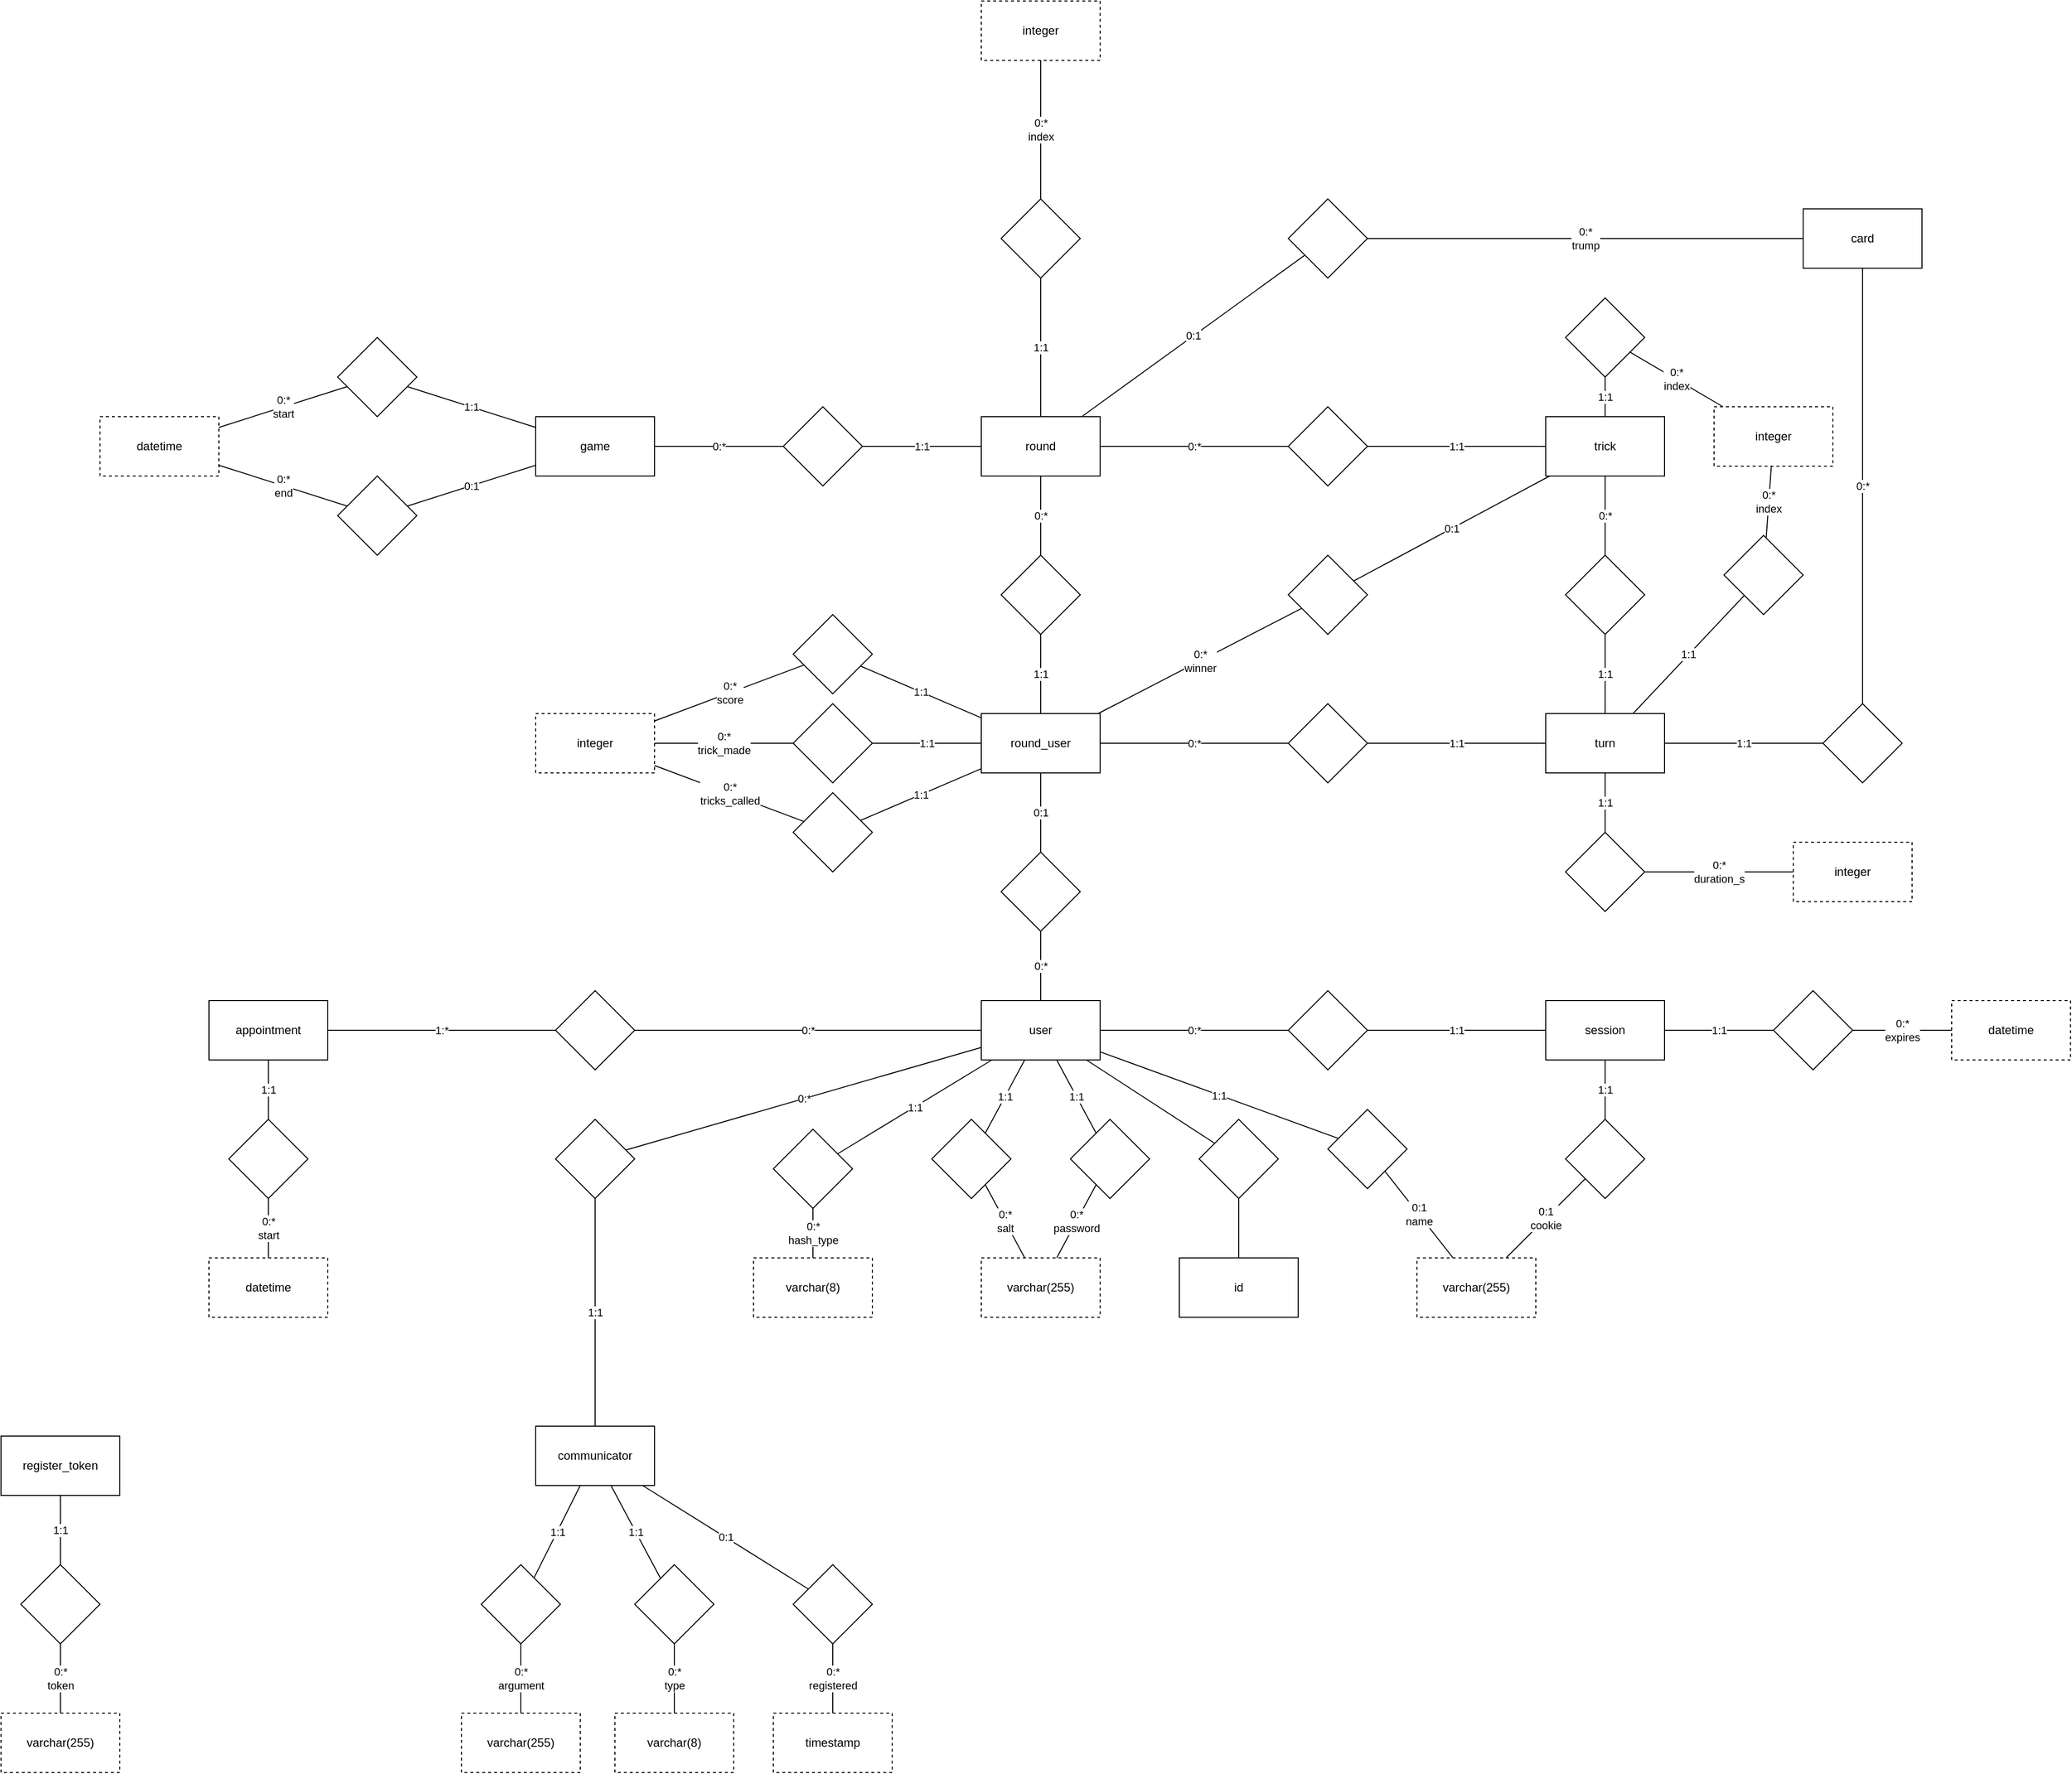 <mxfile version="14.6.13" type="device"><diagram id="gLV2k05QWt9uDm-RTJr3" name="Page-1"><mxGraphModel dx="3122" dy="1945" grid="1" gridSize="10" guides="1" tooltips="1" connect="1" arrows="1" fold="1" page="1" pageScale="1" pageWidth="850" pageHeight="1100" math="0" shadow="0"><root><mxCell id="0"/><mxCell id="1" parent="0"/><mxCell id="MP7L0whJJJM2rDR0K417-1" value="user" style="rounded=0;whiteSpace=wrap;html=1;" parent="1" vertex="1"><mxGeometry x="100" y="200" width="120" height="60" as="geometry"/></mxCell><mxCell id="MP7L0whJJJM2rDR0K417-2" value="id" style="rounded=0;whiteSpace=wrap;html=1;" parent="1" vertex="1"><mxGeometry x="300" y="460" width="120" height="60" as="geometry"/></mxCell><mxCell id="MP7L0whJJJM2rDR0K417-4" style="rounded=0;orthogonalLoop=1;jettySize=auto;html=1;endArrow=none;endFill=0;" parent="1" source="MP7L0whJJJM2rDR0K417-3" target="MP7L0whJJJM2rDR0K417-1" edge="1"><mxGeometry relative="1" as="geometry"/></mxCell><mxCell id="MP7L0whJJJM2rDR0K417-5" style="edgeStyle=none;rounded=0;orthogonalLoop=1;jettySize=auto;html=1;endArrow=none;endFill=0;" parent="1" source="MP7L0whJJJM2rDR0K417-3" target="MP7L0whJJJM2rDR0K417-2" edge="1"><mxGeometry relative="1" as="geometry"/></mxCell><mxCell id="MP7L0whJJJM2rDR0K417-3" value="" style="rhombus;whiteSpace=wrap;html=1;" parent="1" vertex="1"><mxGeometry x="320" y="320" width="80" height="80" as="geometry"/></mxCell><mxCell id="MP7L0whJJJM2rDR0K417-6" value="varchar(255)" style="rounded=0;whiteSpace=wrap;html=1;dashed=1;" parent="1" vertex="1"><mxGeometry x="540" y="460" width="120" height="60" as="geometry"/></mxCell><mxCell id="MP7L0whJJJM2rDR0K417-8" value="1:1" style="edgeStyle=none;rounded=0;orthogonalLoop=1;jettySize=auto;html=1;endArrow=none;endFill=0;" parent="1" source="MP7L0whJJJM2rDR0K417-7" target="MP7L0whJJJM2rDR0K417-1" edge="1"><mxGeometry relative="1" as="geometry"/></mxCell><mxCell id="MP7L0whJJJM2rDR0K417-9" value="0:1&lt;br&gt;name" style="edgeStyle=none;rounded=0;orthogonalLoop=1;jettySize=auto;html=1;endArrow=none;endFill=0;" parent="1" source="MP7L0whJJJM2rDR0K417-7" target="MP7L0whJJJM2rDR0K417-6" edge="1"><mxGeometry relative="1" as="geometry"/></mxCell><mxCell id="MP7L0whJJJM2rDR0K417-7" value="" style="rhombus;whiteSpace=wrap;html=1;" parent="1" vertex="1"><mxGeometry x="450" y="310" width="80" height="80" as="geometry"/></mxCell><mxCell id="MP7L0whJJJM2rDR0K417-16" value="0:*&lt;br&gt;salt" style="edgeStyle=none;rounded=0;orthogonalLoop=1;jettySize=auto;html=1;endArrow=none;endFill=0;" parent="1" source="MP7L0whJJJM2rDR0K417-12" target="MP7L0whJJJM2rDR0K417-14" edge="1"><mxGeometry relative="1" as="geometry"/></mxCell><mxCell id="MP7L0whJJJM2rDR0K417-17" value="1:1" style="edgeStyle=none;rounded=0;orthogonalLoop=1;jettySize=auto;html=1;endArrow=none;endFill=0;" parent="1" source="MP7L0whJJJM2rDR0K417-12" target="MP7L0whJJJM2rDR0K417-1" edge="1"><mxGeometry relative="1" as="geometry"/></mxCell><mxCell id="MP7L0whJJJM2rDR0K417-12" value="" style="rhombus;whiteSpace=wrap;html=1;" parent="1" vertex="1"><mxGeometry x="50" y="320" width="80" height="80" as="geometry"/></mxCell><mxCell id="MP7L0whJJJM2rDR0K417-15" value="0:*&lt;br&gt;password" style="edgeStyle=none;rounded=0;orthogonalLoop=1;jettySize=auto;html=1;endArrow=none;endFill=0;" parent="1" source="MP7L0whJJJM2rDR0K417-13" target="MP7L0whJJJM2rDR0K417-14" edge="1"><mxGeometry relative="1" as="geometry"/></mxCell><mxCell id="MP7L0whJJJM2rDR0K417-19" value="1:1" style="edgeStyle=none;rounded=0;orthogonalLoop=1;jettySize=auto;html=1;endArrow=none;endFill=0;" parent="1" source="MP7L0whJJJM2rDR0K417-13" target="MP7L0whJJJM2rDR0K417-1" edge="1"><mxGeometry relative="1" as="geometry"/></mxCell><mxCell id="MP7L0whJJJM2rDR0K417-13" value="" style="rhombus;whiteSpace=wrap;html=1;" parent="1" vertex="1"><mxGeometry x="190" y="320" width="80" height="80" as="geometry"/></mxCell><mxCell id="MP7L0whJJJM2rDR0K417-14" value="varchar(255)" style="rounded=0;whiteSpace=wrap;html=1;dashed=1;" parent="1" vertex="1"><mxGeometry x="100" y="460" width="120" height="60" as="geometry"/></mxCell><mxCell id="MP7L0whJJJM2rDR0K417-20" value="varchar(8)" style="rounded=0;whiteSpace=wrap;html=1;dashed=1;" parent="1" vertex="1"><mxGeometry x="-130" y="460" width="120" height="60" as="geometry"/></mxCell><mxCell id="MP7L0whJJJM2rDR0K417-22" value="1:1" style="edgeStyle=none;rounded=0;orthogonalLoop=1;jettySize=auto;html=1;endArrow=none;endFill=0;" parent="1" source="MP7L0whJJJM2rDR0K417-21" target="MP7L0whJJJM2rDR0K417-1" edge="1"><mxGeometry relative="1" as="geometry"/></mxCell><mxCell id="MP7L0whJJJM2rDR0K417-23" value="0:*&lt;br&gt;hash_type" style="edgeStyle=none;rounded=0;orthogonalLoop=1;jettySize=auto;html=1;endArrow=none;endFill=0;" parent="1" source="MP7L0whJJJM2rDR0K417-21" target="MP7L0whJJJM2rDR0K417-20" edge="1"><mxGeometry relative="1" as="geometry"/></mxCell><mxCell id="MP7L0whJJJM2rDR0K417-21" value="" style="rhombus;whiteSpace=wrap;html=1;" parent="1" vertex="1"><mxGeometry x="-110" y="330" width="80" height="80" as="geometry"/></mxCell><mxCell id="MP7L0whJJJM2rDR0K417-24" value="session" style="rounded=0;whiteSpace=wrap;html=1;" parent="1" vertex="1"><mxGeometry x="670" y="200" width="120" height="60" as="geometry"/></mxCell><mxCell id="MP7L0whJJJM2rDR0K417-27" value="0:1&lt;br&gt;cookie" style="edgeStyle=none;rounded=0;orthogonalLoop=1;jettySize=auto;html=1;endArrow=none;endFill=0;" parent="1" source="MP7L0whJJJM2rDR0K417-26" target="MP7L0whJJJM2rDR0K417-6" edge="1"><mxGeometry relative="1" as="geometry"><mxPoint x="730" y="460" as="targetPoint"/></mxGeometry></mxCell><mxCell id="MP7L0whJJJM2rDR0K417-28" value="1:1" style="edgeStyle=none;rounded=0;orthogonalLoop=1;jettySize=auto;html=1;endArrow=none;endFill=0;" parent="1" source="MP7L0whJJJM2rDR0K417-26" target="MP7L0whJJJM2rDR0K417-24" edge="1"><mxGeometry relative="1" as="geometry"/></mxCell><mxCell id="MP7L0whJJJM2rDR0K417-26" value="" style="rhombus;whiteSpace=wrap;html=1;" parent="1" vertex="1"><mxGeometry x="690" y="320" width="80" height="80" as="geometry"/></mxCell><mxCell id="MP7L0whJJJM2rDR0K417-30" value="1:1" style="edgeStyle=none;rounded=0;orthogonalLoop=1;jettySize=auto;html=1;endArrow=none;endFill=0;" parent="1" source="MP7L0whJJJM2rDR0K417-29" target="MP7L0whJJJM2rDR0K417-24" edge="1"><mxGeometry relative="1" as="geometry"/></mxCell><mxCell id="MP7L0whJJJM2rDR0K417-31" value="0:*" style="edgeStyle=none;rounded=0;orthogonalLoop=1;jettySize=auto;html=1;endArrow=none;endFill=0;" parent="1" source="MP7L0whJJJM2rDR0K417-29" target="MP7L0whJJJM2rDR0K417-1" edge="1"><mxGeometry relative="1" as="geometry"/></mxCell><mxCell id="MP7L0whJJJM2rDR0K417-29" value="" style="rhombus;whiteSpace=wrap;html=1;" parent="1" vertex="1"><mxGeometry x="410" y="190" width="80" height="80" as="geometry"/></mxCell><mxCell id="MP7L0whJJJM2rDR0K417-32" value="datetime" style="rounded=0;whiteSpace=wrap;html=1;dashed=1;" parent="1" vertex="1"><mxGeometry x="1080" y="200" width="120" height="60" as="geometry"/></mxCell><mxCell id="MP7L0whJJJM2rDR0K417-34" value="0:*&lt;br&gt;expires" style="edgeStyle=none;rounded=0;orthogonalLoop=1;jettySize=auto;html=1;endArrow=none;endFill=0;" parent="1" source="MP7L0whJJJM2rDR0K417-33" target="MP7L0whJJJM2rDR0K417-32" edge="1"><mxGeometry relative="1" as="geometry"/></mxCell><mxCell id="MP7L0whJJJM2rDR0K417-35" value="1:1" style="edgeStyle=none;rounded=0;orthogonalLoop=1;jettySize=auto;html=1;endArrow=none;endFill=0;" parent="1" source="MP7L0whJJJM2rDR0K417-33" target="MP7L0whJJJM2rDR0K417-24" edge="1"><mxGeometry relative="1" as="geometry"/></mxCell><mxCell id="MP7L0whJJJM2rDR0K417-33" value="" style="rhombus;whiteSpace=wrap;html=1;" parent="1" vertex="1"><mxGeometry x="900" y="190" width="80" height="80" as="geometry"/></mxCell><mxCell id="MP7L0whJJJM2rDR0K417-38" value="game" style="rounded=0;whiteSpace=wrap;html=1;" parent="1" vertex="1"><mxGeometry x="-350" y="-390" width="120" height="60" as="geometry"/></mxCell><mxCell id="MP7L0whJJJM2rDR0K417-60" value="0:1" style="edgeStyle=none;rounded=0;orthogonalLoop=1;jettySize=auto;html=1;endArrow=none;endFill=0;" parent="1" source="MP7L0whJJJM2rDR0K417-40" target="MP7L0whJJJM2rDR0K417-59" edge="1"><mxGeometry relative="1" as="geometry"><mxPoint x="870" y="-420" as="sourcePoint"/></mxGeometry></mxCell><mxCell id="MP7L0whJJJM2rDR0K417-40" value="round" style="rounded=0;whiteSpace=wrap;html=1;" parent="1" vertex="1"><mxGeometry x="100" y="-390" width="120" height="60" as="geometry"/></mxCell><mxCell id="MP7L0whJJJM2rDR0K417-45" value="0:*" style="edgeStyle=none;rounded=0;orthogonalLoop=1;jettySize=auto;html=1;endArrow=none;endFill=0;" parent="1" source="MP7L0whJJJM2rDR0K417-41" target="MP7L0whJJJM2rDR0K417-62" edge="1"><mxGeometry relative="1" as="geometry"/></mxCell><mxCell id="MP7L0whJJJM2rDR0K417-41" value="" style="rhombus;whiteSpace=wrap;html=1;" parent="1" vertex="1"><mxGeometry x="410" y="-100" width="80" height="80" as="geometry"/></mxCell><mxCell id="MP7L0whJJJM2rDR0K417-44" value="1:1" style="edgeStyle=none;rounded=0;orthogonalLoop=1;jettySize=auto;html=1;endArrow=none;endFill=0;" parent="1" source="MP7L0whJJJM2rDR0K417-42" target="MP7L0whJJJM2rDR0K417-41" edge="1"><mxGeometry relative="1" as="geometry"/></mxCell><mxCell id="MP7L0whJJJM2rDR0K417-107" value="1:1" style="edgeStyle=none;rounded=0;orthogonalLoop=1;jettySize=auto;html=1;endArrow=none;endFill=0;" parent="1" source="MP7L0whJJJM2rDR0K417-42" target="MP7L0whJJJM2rDR0K417-105" edge="1"><mxGeometry relative="1" as="geometry"/></mxCell><mxCell id="MP7L0whJJJM2rDR0K417-42" value="turn" style="rounded=0;whiteSpace=wrap;html=1;" parent="1" vertex="1"><mxGeometry x="670" y="-90" width="120" height="60" as="geometry"/></mxCell><mxCell id="MP7L0whJJJM2rDR0K417-48" value="card" style="rounded=0;whiteSpace=wrap;html=1;" parent="1" vertex="1"><mxGeometry x="930" y="-600" width="120" height="60" as="geometry"/></mxCell><mxCell id="MP7L0whJJJM2rDR0K417-50" value="0:*" style="edgeStyle=none;rounded=0;orthogonalLoop=1;jettySize=auto;html=1;endArrow=none;endFill=0;" parent="1" source="MP7L0whJJJM2rDR0K417-49" target="MP7L0whJJJM2rDR0K417-48" edge="1"><mxGeometry relative="1" as="geometry"/></mxCell><mxCell id="MP7L0whJJJM2rDR0K417-51" value="1:1" style="edgeStyle=none;rounded=0;orthogonalLoop=1;jettySize=auto;html=1;endArrow=none;endFill=0;" parent="1" source="MP7L0whJJJM2rDR0K417-49" target="MP7L0whJJJM2rDR0K417-42" edge="1"><mxGeometry relative="1" as="geometry"/></mxCell><mxCell id="MP7L0whJJJM2rDR0K417-49" value="" style="rhombus;whiteSpace=wrap;html=1;" parent="1" vertex="1"><mxGeometry x="950" y="-100" width="80" height="80" as="geometry"/></mxCell><mxCell id="MP7L0whJJJM2rDR0K417-55" value="1:1" style="edgeStyle=none;rounded=0;orthogonalLoop=1;jettySize=auto;html=1;endArrow=none;endFill=0;" parent="1" source="MP7L0whJJJM2rDR0K417-52" target="MP7L0whJJJM2rDR0K417-42" edge="1"><mxGeometry relative="1" as="geometry"/></mxCell><mxCell id="MP7L0whJJJM2rDR0K417-52" value="" style="rhombus;whiteSpace=wrap;html=1;" parent="1" vertex="1"><mxGeometry x="850" y="-270" width="80" height="80" as="geometry"/></mxCell><mxCell id="MP7L0whJJJM2rDR0K417-54" value="0:*&lt;br&gt;index" style="edgeStyle=none;rounded=0;orthogonalLoop=1;jettySize=auto;html=1;endArrow=none;endFill=0;" parent="1" source="MP7L0whJJJM2rDR0K417-53" target="MP7L0whJJJM2rDR0K417-52" edge="1"><mxGeometry relative="1" as="geometry"/></mxCell><mxCell id="MP7L0whJJJM2rDR0K417-81" value="0:*&lt;br&gt;index" style="edgeStyle=none;rounded=0;orthogonalLoop=1;jettySize=auto;html=1;endArrow=none;endFill=0;" parent="1" source="MP7L0whJJJM2rDR0K417-53" target="MP7L0whJJJM2rDR0K417-80" edge="1"><mxGeometry relative="1" as="geometry"/></mxCell><mxCell id="MP7L0whJJJM2rDR0K417-53" value="integer" style="rounded=0;whiteSpace=wrap;html=1;dashed=1;" parent="1" vertex="1"><mxGeometry x="840" y="-400" width="120" height="60" as="geometry"/></mxCell><mxCell id="MP7L0whJJJM2rDR0K417-57" value="1:1" style="edgeStyle=none;rounded=0;orthogonalLoop=1;jettySize=auto;html=1;endArrow=none;endFill=0;" parent="1" source="MP7L0whJJJM2rDR0K417-56" target="MP7L0whJJJM2rDR0K417-40" edge="1"><mxGeometry relative="1" as="geometry"/></mxCell><mxCell id="MP7L0whJJJM2rDR0K417-58" value="0:*" style="edgeStyle=none;rounded=0;orthogonalLoop=1;jettySize=auto;html=1;endArrow=none;endFill=0;" parent="1" source="MP7L0whJJJM2rDR0K417-56" target="MP7L0whJJJM2rDR0K417-38" edge="1"><mxGeometry relative="1" as="geometry"/></mxCell><mxCell id="MP7L0whJJJM2rDR0K417-56" value="" style="rhombus;whiteSpace=wrap;html=1;" parent="1" vertex="1"><mxGeometry x="-100" y="-400" width="80" height="80" as="geometry"/></mxCell><mxCell id="MP7L0whJJJM2rDR0K417-61" value="0:*&lt;br&gt;trump" style="edgeStyle=none;rounded=0;orthogonalLoop=1;jettySize=auto;html=1;endArrow=none;endFill=0;" parent="1" source="MP7L0whJJJM2rDR0K417-59" target="MP7L0whJJJM2rDR0K417-48" edge="1"><mxGeometry relative="1" as="geometry"/></mxCell><mxCell id="MP7L0whJJJM2rDR0K417-59" value="" style="rhombus;whiteSpace=wrap;html=1;" parent="1" vertex="1"><mxGeometry x="410" y="-610" width="80" height="80" as="geometry"/></mxCell><mxCell id="MP7L0whJJJM2rDR0K417-62" value="round_user" style="rounded=0;whiteSpace=wrap;html=1;" parent="1" vertex="1"><mxGeometry x="100" y="-90" width="120" height="60" as="geometry"/></mxCell><mxCell id="MP7L0whJJJM2rDR0K417-64" value="0:*" style="edgeStyle=none;rounded=0;orthogonalLoop=1;jettySize=auto;html=1;endArrow=none;endFill=0;" parent="1" source="MP7L0whJJJM2rDR0K417-63" target="MP7L0whJJJM2rDR0K417-1" edge="1"><mxGeometry relative="1" as="geometry"/></mxCell><mxCell id="MP7L0whJJJM2rDR0K417-65" value="0:1" style="edgeStyle=none;rounded=0;orthogonalLoop=1;jettySize=auto;html=1;endArrow=none;endFill=0;" parent="1" source="MP7L0whJJJM2rDR0K417-63" target="MP7L0whJJJM2rDR0K417-62" edge="1"><mxGeometry relative="1" as="geometry"/></mxCell><mxCell id="MP7L0whJJJM2rDR0K417-63" value="" style="rhombus;whiteSpace=wrap;html=1;" parent="1" vertex="1"><mxGeometry x="120" y="50" width="80" height="80" as="geometry"/></mxCell><mxCell id="MP7L0whJJJM2rDR0K417-67" value="0:*" style="edgeStyle=none;rounded=0;orthogonalLoop=1;jettySize=auto;html=1;endArrow=none;endFill=0;" parent="1" source="MP7L0whJJJM2rDR0K417-66" target="MP7L0whJJJM2rDR0K417-40" edge="1"><mxGeometry relative="1" as="geometry"/></mxCell><mxCell id="MP7L0whJJJM2rDR0K417-68" value="1:1" style="edgeStyle=none;rounded=0;orthogonalLoop=1;jettySize=auto;html=1;endArrow=none;endFill=0;" parent="1" source="MP7L0whJJJM2rDR0K417-66" target="MP7L0whJJJM2rDR0K417-62" edge="1"><mxGeometry relative="1" as="geometry"/></mxCell><mxCell id="MP7L0whJJJM2rDR0K417-66" value="" style="rhombus;whiteSpace=wrap;html=1;" parent="1" vertex="1"><mxGeometry x="120" y="-250" width="80" height="80" as="geometry"/></mxCell><mxCell id="MP7L0whJJJM2rDR0K417-69" value="integer" style="rounded=0;whiteSpace=wrap;html=1;dashed=1;" parent="1" vertex="1"><mxGeometry x="-350" y="-90" width="120" height="60" as="geometry"/></mxCell><mxCell id="MP7L0whJJJM2rDR0K417-71" value="1:1" style="edgeStyle=none;rounded=0;orthogonalLoop=1;jettySize=auto;html=1;endArrow=none;endFill=0;" parent="1" source="MP7L0whJJJM2rDR0K417-70" target="MP7L0whJJJM2rDR0K417-62" edge="1"><mxGeometry relative="1" as="geometry"/></mxCell><mxCell id="MP7L0whJJJM2rDR0K417-72" value="0:*&lt;br&gt;score" style="edgeStyle=none;rounded=0;orthogonalLoop=1;jettySize=auto;html=1;endArrow=none;endFill=0;" parent="1" source="MP7L0whJJJM2rDR0K417-70" target="MP7L0whJJJM2rDR0K417-69" edge="1"><mxGeometry relative="1" as="geometry"/></mxCell><mxCell id="MP7L0whJJJM2rDR0K417-70" value="" style="rhombus;whiteSpace=wrap;html=1;" parent="1" vertex="1"><mxGeometry x="-90" y="-190" width="80" height="80" as="geometry"/></mxCell><mxCell id="MP7L0whJJJM2rDR0K417-78" value="0:*" style="edgeStyle=none;rounded=0;orthogonalLoop=1;jettySize=auto;html=1;endArrow=none;endFill=0;" parent="1" source="MP7L0whJJJM2rDR0K417-73" target="MP7L0whJJJM2rDR0K417-74" edge="1"><mxGeometry relative="1" as="geometry"/></mxCell><mxCell id="MP7L0whJJJM2rDR0K417-73" value="trick" style="rounded=0;whiteSpace=wrap;html=1;" parent="1" vertex="1"><mxGeometry x="670" y="-390" width="120" height="60" as="geometry"/></mxCell><mxCell id="MP7L0whJJJM2rDR0K417-79" value="1:1" style="edgeStyle=none;rounded=0;orthogonalLoop=1;jettySize=auto;html=1;endArrow=none;endFill=0;" parent="1" source="MP7L0whJJJM2rDR0K417-74" target="MP7L0whJJJM2rDR0K417-42" edge="1"><mxGeometry relative="1" as="geometry"/></mxCell><mxCell id="MP7L0whJJJM2rDR0K417-74" value="" style="rhombus;whiteSpace=wrap;html=1;" parent="1" vertex="1"><mxGeometry x="690" y="-250" width="80" height="80" as="geometry"/></mxCell><mxCell id="MP7L0whJJJM2rDR0K417-76" value="1:1" style="edgeStyle=none;rounded=0;orthogonalLoop=1;jettySize=auto;html=1;endArrow=none;endFill=0;" parent="1" source="MP7L0whJJJM2rDR0K417-75" target="MP7L0whJJJM2rDR0K417-73" edge="1"><mxGeometry relative="1" as="geometry"/></mxCell><mxCell id="MP7L0whJJJM2rDR0K417-77" value="0:*" style="edgeStyle=none;rounded=0;orthogonalLoop=1;jettySize=auto;html=1;endArrow=none;endFill=0;" parent="1" source="MP7L0whJJJM2rDR0K417-75" target="MP7L0whJJJM2rDR0K417-40" edge="1"><mxGeometry relative="1" as="geometry"/></mxCell><mxCell id="MP7L0whJJJM2rDR0K417-75" value="" style="rhombus;whiteSpace=wrap;html=1;" parent="1" vertex="1"><mxGeometry x="410" y="-400" width="80" height="80" as="geometry"/></mxCell><mxCell id="MP7L0whJJJM2rDR0K417-82" value="1:1" style="edgeStyle=none;rounded=0;orthogonalLoop=1;jettySize=auto;html=1;endArrow=none;endFill=0;" parent="1" source="MP7L0whJJJM2rDR0K417-80" target="MP7L0whJJJM2rDR0K417-73" edge="1"><mxGeometry relative="1" as="geometry"/></mxCell><mxCell id="MP7L0whJJJM2rDR0K417-80" value="" style="rhombus;whiteSpace=wrap;html=1;" parent="1" vertex="1"><mxGeometry x="690" y="-510" width="80" height="80" as="geometry"/></mxCell><mxCell id="MP7L0whJJJM2rDR0K417-86" value="1:1" style="edgeStyle=none;rounded=0;orthogonalLoop=1;jettySize=auto;html=1;endArrow=none;endFill=0;" parent="1" source="MP7L0whJJJM2rDR0K417-83" target="MP7L0whJJJM2rDR0K417-40" edge="1"><mxGeometry relative="1" as="geometry"/></mxCell><mxCell id="MP7L0whJJJM2rDR0K417-83" value="" style="rhombus;whiteSpace=wrap;html=1;" parent="1" vertex="1"><mxGeometry x="120" y="-610" width="80" height="80" as="geometry"/></mxCell><mxCell id="MP7L0whJJJM2rDR0K417-85" value="0:*&lt;br&gt;index" style="edgeStyle=none;rounded=0;orthogonalLoop=1;jettySize=auto;html=1;endArrow=none;endFill=0;" parent="1" source="MP7L0whJJJM2rDR0K417-84" target="MP7L0whJJJM2rDR0K417-83" edge="1"><mxGeometry relative="1" as="geometry"/></mxCell><mxCell id="MP7L0whJJJM2rDR0K417-84" value="integer" style="rounded=0;whiteSpace=wrap;html=1;dashed=1;" parent="1" vertex="1"><mxGeometry x="100" y="-810" width="120" height="60" as="geometry"/></mxCell><mxCell id="MP7L0whJJJM2rDR0K417-88" value="0:1" style="edgeStyle=none;rounded=0;orthogonalLoop=1;jettySize=auto;html=1;endArrow=none;endFill=0;" parent="1" source="MP7L0whJJJM2rDR0K417-87" target="MP7L0whJJJM2rDR0K417-73" edge="1"><mxGeometry relative="1" as="geometry"/></mxCell><mxCell id="MP7L0whJJJM2rDR0K417-89" value="0:*&lt;br&gt;winner" style="edgeStyle=none;rounded=0;orthogonalLoop=1;jettySize=auto;html=1;endArrow=none;endFill=0;" parent="1" source="MP7L0whJJJM2rDR0K417-87" target="MP7L0whJJJM2rDR0K417-62" edge="1"><mxGeometry relative="1" as="geometry"/></mxCell><mxCell id="MP7L0whJJJM2rDR0K417-87" value="" style="rhombus;whiteSpace=wrap;html=1;" parent="1" vertex="1"><mxGeometry x="410" y="-250" width="80" height="80" as="geometry"/></mxCell><mxCell id="MP7L0whJJJM2rDR0K417-90" value="appointment" style="rounded=0;whiteSpace=wrap;html=1;" parent="1" vertex="1"><mxGeometry x="-680" y="200" width="120" height="60" as="geometry"/></mxCell><mxCell id="MP7L0whJJJM2rDR0K417-92" value="0:*" style="edgeStyle=none;rounded=0;orthogonalLoop=1;jettySize=auto;html=1;endArrow=none;endFill=0;" parent="1" source="MP7L0whJJJM2rDR0K417-91" target="MP7L0whJJJM2rDR0K417-1" edge="1"><mxGeometry relative="1" as="geometry"/></mxCell><mxCell id="MP7L0whJJJM2rDR0K417-93" value="1:*" style="edgeStyle=none;rounded=0;orthogonalLoop=1;jettySize=auto;html=1;endArrow=none;endFill=0;" parent="1" source="MP7L0whJJJM2rDR0K417-91" target="MP7L0whJJJM2rDR0K417-90" edge="1"><mxGeometry relative="1" as="geometry"/></mxCell><mxCell id="MP7L0whJJJM2rDR0K417-91" value="" style="rhombus;whiteSpace=wrap;html=1;" parent="1" vertex="1"><mxGeometry x="-330" y="190" width="80" height="80" as="geometry"/></mxCell><mxCell id="MP7L0whJJJM2rDR0K417-97" value="1:1" style="edgeStyle=none;rounded=0;orthogonalLoop=1;jettySize=auto;html=1;endArrow=none;endFill=0;" parent="1" source="MP7L0whJJJM2rDR0K417-94" target="MP7L0whJJJM2rDR0K417-90" edge="1"><mxGeometry relative="1" as="geometry"/></mxCell><mxCell id="MP7L0whJJJM2rDR0K417-99" value="0:*&lt;br&gt;start" style="edgeStyle=none;rounded=0;orthogonalLoop=1;jettySize=auto;html=1;endArrow=none;endFill=0;" parent="1" source="MP7L0whJJJM2rDR0K417-94" target="MP7L0whJJJM2rDR0K417-96" edge="1"><mxGeometry relative="1" as="geometry"/></mxCell><mxCell id="MP7L0whJJJM2rDR0K417-94" value="" style="rhombus;whiteSpace=wrap;html=1;" parent="1" vertex="1"><mxGeometry x="-660" y="320" width="80" height="80" as="geometry"/></mxCell><mxCell id="MP7L0whJJJM2rDR0K417-96" value="datetime" style="rounded=0;whiteSpace=wrap;html=1;dashed=1;" parent="1" vertex="1"><mxGeometry x="-680" y="460" width="120" height="60" as="geometry"/></mxCell><mxCell id="MP7L0whJJJM2rDR0K417-104" value="1:1" style="edgeStyle=none;rounded=0;orthogonalLoop=1;jettySize=auto;html=1;endArrow=none;endFill=0;" parent="1" source="MP7L0whJJJM2rDR0K417-101" target="MP7L0whJJJM2rDR0K417-38" edge="1"><mxGeometry relative="1" as="geometry"/></mxCell><mxCell id="MP7L0whJJJM2rDR0K417-101" value="" style="rhombus;whiteSpace=wrap;html=1;" parent="1" vertex="1"><mxGeometry x="-550" y="-470" width="80" height="80" as="geometry"/></mxCell><mxCell id="MP7L0whJJJM2rDR0K417-103" value="0:*&lt;br&gt;start" style="edgeStyle=none;rounded=0;orthogonalLoop=1;jettySize=auto;html=1;endArrow=none;endFill=0;" parent="1" source="MP7L0whJJJM2rDR0K417-102" target="MP7L0whJJJM2rDR0K417-101" edge="1"><mxGeometry relative="1" as="geometry"/></mxCell><mxCell id="MP7L0whJJJM2rDR0K417-102" value="datetime" style="rounded=0;whiteSpace=wrap;html=1;dashed=1;" parent="1" vertex="1"><mxGeometry x="-790" y="-390" width="120" height="60" as="geometry"/></mxCell><mxCell id="MP7L0whJJJM2rDR0K417-108" value="0:*&lt;br&gt;duration_s" style="edgeStyle=none;rounded=0;orthogonalLoop=1;jettySize=auto;html=1;endArrow=none;endFill=0;" parent="1" source="MP7L0whJJJM2rDR0K417-105" target="MP7L0whJJJM2rDR0K417-106" edge="1"><mxGeometry relative="1" as="geometry"/></mxCell><mxCell id="MP7L0whJJJM2rDR0K417-105" value="" style="rhombus;whiteSpace=wrap;html=1;" parent="1" vertex="1"><mxGeometry x="690" y="30" width="80" height="80" as="geometry"/></mxCell><mxCell id="MP7L0whJJJM2rDR0K417-106" value="integer" style="rounded=0;whiteSpace=wrap;html=1;dashed=1;" parent="1" vertex="1"><mxGeometry x="920" y="40" width="120" height="60" as="geometry"/></mxCell><mxCell id="MP7L0whJJJM2rDR0K417-110" value="0:1" style="edgeStyle=none;rounded=0;orthogonalLoop=1;jettySize=auto;html=1;endArrow=none;endFill=0;" parent="1" source="MP7L0whJJJM2rDR0K417-109" target="MP7L0whJJJM2rDR0K417-38" edge="1"><mxGeometry relative="1" as="geometry"/></mxCell><mxCell id="MP7L0whJJJM2rDR0K417-111" value="0:*&lt;br&gt;end" style="edgeStyle=none;rounded=0;orthogonalLoop=1;jettySize=auto;html=1;endArrow=none;endFill=0;" parent="1" source="MP7L0whJJJM2rDR0K417-109" target="MP7L0whJJJM2rDR0K417-102" edge="1"><mxGeometry relative="1" as="geometry"/></mxCell><mxCell id="MP7L0whJJJM2rDR0K417-109" value="" style="rhombus;whiteSpace=wrap;html=1;" parent="1" vertex="1"><mxGeometry x="-550" y="-330" width="80" height="80" as="geometry"/></mxCell><mxCell id="1O2liXlRe_eu8x-NCmrg-1" value="register_token" style="rounded=0;whiteSpace=wrap;html=1;" parent="1" vertex="1"><mxGeometry x="-890" y="640" width="120" height="60" as="geometry"/></mxCell><mxCell id="1O2liXlRe_eu8x-NCmrg-2" value="1:1" style="edgeStyle=none;rounded=0;orthogonalLoop=1;jettySize=auto;html=1;endArrow=none;endFill=0;" parent="1" source="1O2liXlRe_eu8x-NCmrg-4" target="1O2liXlRe_eu8x-NCmrg-1" edge="1"><mxGeometry relative="1" as="geometry"/></mxCell><mxCell id="1O2liXlRe_eu8x-NCmrg-3" value="0:*&lt;br&gt;token" style="edgeStyle=none;rounded=0;orthogonalLoop=1;jettySize=auto;html=1;endArrow=none;endFill=0;" parent="1" source="1O2liXlRe_eu8x-NCmrg-4" target="1O2liXlRe_eu8x-NCmrg-8" edge="1"><mxGeometry relative="1" as="geometry"/></mxCell><mxCell id="1O2liXlRe_eu8x-NCmrg-4" value="" style="rhombus;whiteSpace=wrap;html=1;" parent="1" vertex="1"><mxGeometry x="-870" y="770" width="80" height="80" as="geometry"/></mxCell><mxCell id="1O2liXlRe_eu8x-NCmrg-8" value="varchar(255)" style="rounded=0;whiteSpace=wrap;html=1;dashed=1;" parent="1" vertex="1"><mxGeometry x="-890" y="920" width="120" height="60" as="geometry"/></mxCell><mxCell id="1O2liXlRe_eu8x-NCmrg-12" value="1:1" style="rounded=0;orthogonalLoop=1;jettySize=auto;html=1;endArrow=none;endFill=0;" parent="1" source="1O2liXlRe_eu8x-NCmrg-11" target="MP7L0whJJJM2rDR0K417-62" edge="1"><mxGeometry relative="1" as="geometry"/></mxCell><mxCell id="1O2liXlRe_eu8x-NCmrg-13" value="0:*&lt;br&gt;trick_made" style="edgeStyle=none;rounded=0;orthogonalLoop=1;jettySize=auto;html=1;endArrow=none;endFill=0;" parent="1" source="1O2liXlRe_eu8x-NCmrg-11" target="MP7L0whJJJM2rDR0K417-69" edge="1"><mxGeometry relative="1" as="geometry"/></mxCell><mxCell id="1O2liXlRe_eu8x-NCmrg-11" value="" style="rhombus;whiteSpace=wrap;html=1;" parent="1" vertex="1"><mxGeometry x="-90" y="-100" width="80" height="80" as="geometry"/></mxCell><mxCell id="1O2liXlRe_eu8x-NCmrg-15" value="1:1" style="edgeStyle=none;rounded=0;orthogonalLoop=1;jettySize=auto;html=1;endArrow=none;endFill=0;" parent="1" source="1O2liXlRe_eu8x-NCmrg-14" target="MP7L0whJJJM2rDR0K417-62" edge="1"><mxGeometry relative="1" as="geometry"/></mxCell><mxCell id="1O2liXlRe_eu8x-NCmrg-16" value="0:*&lt;br&gt;tricks_called" style="edgeStyle=none;rounded=0;orthogonalLoop=1;jettySize=auto;html=1;endArrow=none;endFill=0;" parent="1" source="1O2liXlRe_eu8x-NCmrg-14" target="MP7L0whJJJM2rDR0K417-69" edge="1"><mxGeometry relative="1" as="geometry"/></mxCell><mxCell id="1O2liXlRe_eu8x-NCmrg-14" value="" style="rhombus;whiteSpace=wrap;html=1;" parent="1" vertex="1"><mxGeometry x="-90" y="-10" width="80" height="80" as="geometry"/></mxCell><mxCell id="zAc0-bZYobJI73aAOkVl-1" value="communicator" style="rounded=0;whiteSpace=wrap;html=1;" vertex="1" parent="1"><mxGeometry x="-350" y="630" width="120" height="60" as="geometry"/></mxCell><mxCell id="zAc0-bZYobJI73aAOkVl-3" value="0:*" style="rounded=0;orthogonalLoop=1;jettySize=auto;html=1;endArrow=none;endFill=0;" edge="1" parent="1" source="zAc0-bZYobJI73aAOkVl-2" target="MP7L0whJJJM2rDR0K417-1"><mxGeometry relative="1" as="geometry"/></mxCell><mxCell id="zAc0-bZYobJI73aAOkVl-4" value="1:1" style="edgeStyle=none;rounded=0;orthogonalLoop=1;jettySize=auto;html=1;endArrow=none;endFill=0;" edge="1" parent="1" source="zAc0-bZYobJI73aAOkVl-2" target="zAc0-bZYobJI73aAOkVl-1"><mxGeometry relative="1" as="geometry"/></mxCell><mxCell id="zAc0-bZYobJI73aAOkVl-2" value="" style="rhombus;whiteSpace=wrap;html=1;" vertex="1" parent="1"><mxGeometry x="-330" y="320" width="80" height="80" as="geometry"/></mxCell><mxCell id="zAc0-bZYobJI73aAOkVl-5" value="varchar(255)" style="rounded=0;whiteSpace=wrap;html=1;dashed=1;" vertex="1" parent="1"><mxGeometry x="-425" y="920" width="120" height="60" as="geometry"/></mxCell><mxCell id="zAc0-bZYobJI73aAOkVl-6" value="varchar(8)" style="rounded=0;whiteSpace=wrap;html=1;dashed=1;" vertex="1" parent="1"><mxGeometry x="-270" y="920" width="120" height="60" as="geometry"/></mxCell><mxCell id="zAc0-bZYobJI73aAOkVl-9" value="0:*&lt;br&gt;type" style="edgeStyle=none;rounded=0;orthogonalLoop=1;jettySize=auto;html=1;endArrow=none;endFill=0;" edge="1" parent="1" source="zAc0-bZYobJI73aAOkVl-7" target="zAc0-bZYobJI73aAOkVl-6"><mxGeometry relative="1" as="geometry"/></mxCell><mxCell id="zAc0-bZYobJI73aAOkVl-12" value="1:1" style="edgeStyle=none;rounded=0;orthogonalLoop=1;jettySize=auto;html=1;endArrow=none;endFill=0;" edge="1" parent="1" source="zAc0-bZYobJI73aAOkVl-7" target="zAc0-bZYobJI73aAOkVl-1"><mxGeometry relative="1" as="geometry"/></mxCell><mxCell id="zAc0-bZYobJI73aAOkVl-7" value="" style="rhombus;whiteSpace=wrap;html=1;" vertex="1" parent="1"><mxGeometry x="-250" y="770" width="80" height="80" as="geometry"/></mxCell><mxCell id="zAc0-bZYobJI73aAOkVl-10" value="0:*&lt;br&gt;argument" style="edgeStyle=none;rounded=0;orthogonalLoop=1;jettySize=auto;html=1;endArrow=none;endFill=0;" edge="1" parent="1" source="zAc0-bZYobJI73aAOkVl-8" target="zAc0-bZYobJI73aAOkVl-5"><mxGeometry relative="1" as="geometry"/></mxCell><mxCell id="zAc0-bZYobJI73aAOkVl-11" value="1:1" style="edgeStyle=none;rounded=0;orthogonalLoop=1;jettySize=auto;html=1;endArrow=none;endFill=0;" edge="1" parent="1" source="zAc0-bZYobJI73aAOkVl-8" target="zAc0-bZYobJI73aAOkVl-1"><mxGeometry relative="1" as="geometry"/></mxCell><mxCell id="zAc0-bZYobJI73aAOkVl-8" value="" style="rhombus;whiteSpace=wrap;html=1;" vertex="1" parent="1"><mxGeometry x="-405" y="770" width="80" height="80" as="geometry"/></mxCell><mxCell id="zAc0-bZYobJI73aAOkVl-13" value="timestamp" style="rounded=0;whiteSpace=wrap;html=1;dashed=1;" vertex="1" parent="1"><mxGeometry x="-110" y="920" width="120" height="60" as="geometry"/></mxCell><mxCell id="zAc0-bZYobJI73aAOkVl-15" value="0:1" style="edgeStyle=none;rounded=0;orthogonalLoop=1;jettySize=auto;html=1;endArrow=none;endFill=0;" edge="1" parent="1" source="zAc0-bZYobJI73aAOkVl-14" target="zAc0-bZYobJI73aAOkVl-1"><mxGeometry relative="1" as="geometry"/></mxCell><mxCell id="zAc0-bZYobJI73aAOkVl-16" value="0:*&lt;br&gt;registered" style="edgeStyle=none;rounded=0;orthogonalLoop=1;jettySize=auto;html=1;endArrow=none;endFill=0;" edge="1" parent="1" source="zAc0-bZYobJI73aAOkVl-14" target="zAc0-bZYobJI73aAOkVl-13"><mxGeometry relative="1" as="geometry"/></mxCell><mxCell id="zAc0-bZYobJI73aAOkVl-14" value="" style="rhombus;whiteSpace=wrap;html=1;" vertex="1" parent="1"><mxGeometry x="-90" y="770" width="80" height="80" as="geometry"/></mxCell></root></mxGraphModel></diagram></mxfile>
